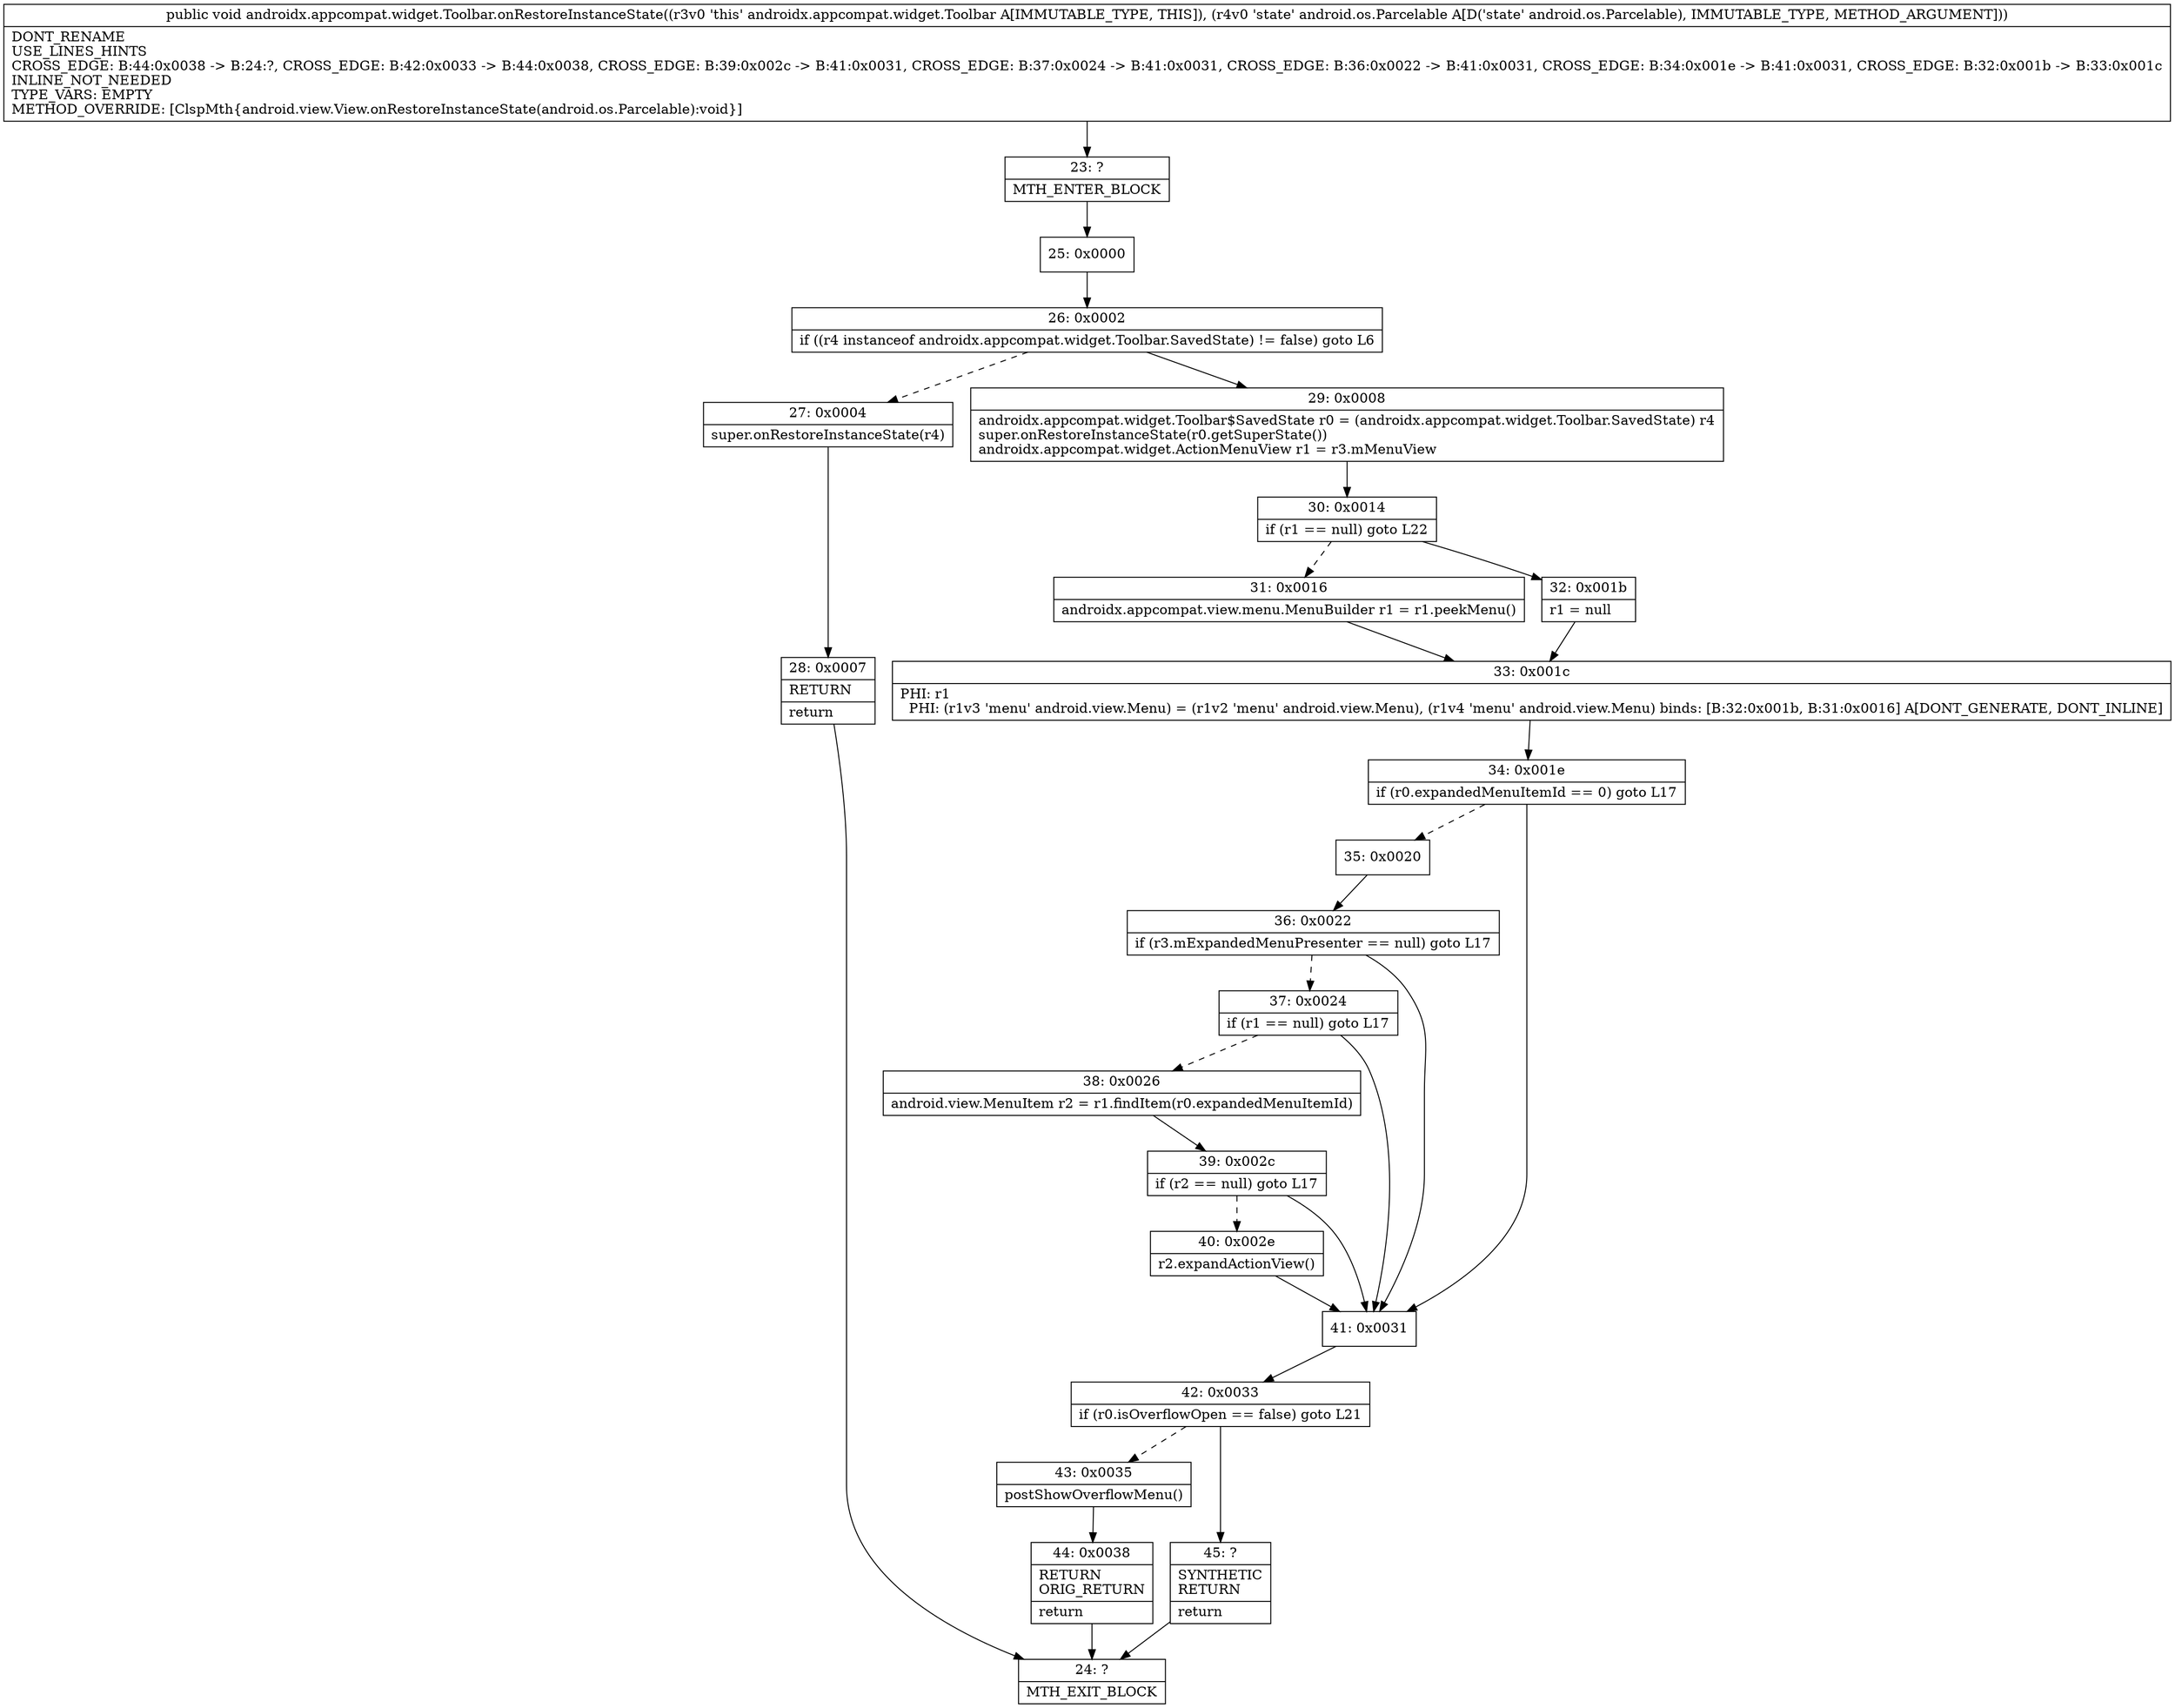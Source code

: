 digraph "CFG forandroidx.appcompat.widget.Toolbar.onRestoreInstanceState(Landroid\/os\/Parcelable;)V" {
Node_23 [shape=record,label="{23\:\ ?|MTH_ENTER_BLOCK\l}"];
Node_25 [shape=record,label="{25\:\ 0x0000}"];
Node_26 [shape=record,label="{26\:\ 0x0002|if ((r4 instanceof androidx.appcompat.widget.Toolbar.SavedState) != false) goto L6\l}"];
Node_27 [shape=record,label="{27\:\ 0x0004|super.onRestoreInstanceState(r4)\l}"];
Node_28 [shape=record,label="{28\:\ 0x0007|RETURN\l|return\l}"];
Node_24 [shape=record,label="{24\:\ ?|MTH_EXIT_BLOCK\l}"];
Node_29 [shape=record,label="{29\:\ 0x0008|androidx.appcompat.widget.Toolbar$SavedState r0 = (androidx.appcompat.widget.Toolbar.SavedState) r4\lsuper.onRestoreInstanceState(r0.getSuperState())\landroidx.appcompat.widget.ActionMenuView r1 = r3.mMenuView\l}"];
Node_30 [shape=record,label="{30\:\ 0x0014|if (r1 == null) goto L22\l}"];
Node_31 [shape=record,label="{31\:\ 0x0016|androidx.appcompat.view.menu.MenuBuilder r1 = r1.peekMenu()\l}"];
Node_33 [shape=record,label="{33\:\ 0x001c|PHI: r1 \l  PHI: (r1v3 'menu' android.view.Menu) = (r1v2 'menu' android.view.Menu), (r1v4 'menu' android.view.Menu) binds: [B:32:0x001b, B:31:0x0016] A[DONT_GENERATE, DONT_INLINE]\l}"];
Node_34 [shape=record,label="{34\:\ 0x001e|if (r0.expandedMenuItemId == 0) goto L17\l}"];
Node_35 [shape=record,label="{35\:\ 0x0020}"];
Node_36 [shape=record,label="{36\:\ 0x0022|if (r3.mExpandedMenuPresenter == null) goto L17\l}"];
Node_37 [shape=record,label="{37\:\ 0x0024|if (r1 == null) goto L17\l}"];
Node_38 [shape=record,label="{38\:\ 0x0026|android.view.MenuItem r2 = r1.findItem(r0.expandedMenuItemId)\l}"];
Node_39 [shape=record,label="{39\:\ 0x002c|if (r2 == null) goto L17\l}"];
Node_40 [shape=record,label="{40\:\ 0x002e|r2.expandActionView()\l}"];
Node_41 [shape=record,label="{41\:\ 0x0031}"];
Node_42 [shape=record,label="{42\:\ 0x0033|if (r0.isOverflowOpen == false) goto L21\l}"];
Node_43 [shape=record,label="{43\:\ 0x0035|postShowOverflowMenu()\l}"];
Node_44 [shape=record,label="{44\:\ 0x0038|RETURN\lORIG_RETURN\l|return\l}"];
Node_45 [shape=record,label="{45\:\ ?|SYNTHETIC\lRETURN\l|return\l}"];
Node_32 [shape=record,label="{32\:\ 0x001b|r1 = null\l}"];
MethodNode[shape=record,label="{public void androidx.appcompat.widget.Toolbar.onRestoreInstanceState((r3v0 'this' androidx.appcompat.widget.Toolbar A[IMMUTABLE_TYPE, THIS]), (r4v0 'state' android.os.Parcelable A[D('state' android.os.Parcelable), IMMUTABLE_TYPE, METHOD_ARGUMENT]))  | DONT_RENAME\lUSE_LINES_HINTS\lCROSS_EDGE: B:44:0x0038 \-\> B:24:?, CROSS_EDGE: B:42:0x0033 \-\> B:44:0x0038, CROSS_EDGE: B:39:0x002c \-\> B:41:0x0031, CROSS_EDGE: B:37:0x0024 \-\> B:41:0x0031, CROSS_EDGE: B:36:0x0022 \-\> B:41:0x0031, CROSS_EDGE: B:34:0x001e \-\> B:41:0x0031, CROSS_EDGE: B:32:0x001b \-\> B:33:0x001c\lINLINE_NOT_NEEDED\lTYPE_VARS: EMPTY\lMETHOD_OVERRIDE: [ClspMth\{android.view.View.onRestoreInstanceState(android.os.Parcelable):void\}]\l}"];
MethodNode -> Node_23;Node_23 -> Node_25;
Node_25 -> Node_26;
Node_26 -> Node_27[style=dashed];
Node_26 -> Node_29;
Node_27 -> Node_28;
Node_28 -> Node_24;
Node_29 -> Node_30;
Node_30 -> Node_31[style=dashed];
Node_30 -> Node_32;
Node_31 -> Node_33;
Node_33 -> Node_34;
Node_34 -> Node_35[style=dashed];
Node_34 -> Node_41;
Node_35 -> Node_36;
Node_36 -> Node_37[style=dashed];
Node_36 -> Node_41;
Node_37 -> Node_38[style=dashed];
Node_37 -> Node_41;
Node_38 -> Node_39;
Node_39 -> Node_40[style=dashed];
Node_39 -> Node_41;
Node_40 -> Node_41;
Node_41 -> Node_42;
Node_42 -> Node_43[style=dashed];
Node_42 -> Node_45;
Node_43 -> Node_44;
Node_44 -> Node_24;
Node_45 -> Node_24;
Node_32 -> Node_33;
}

